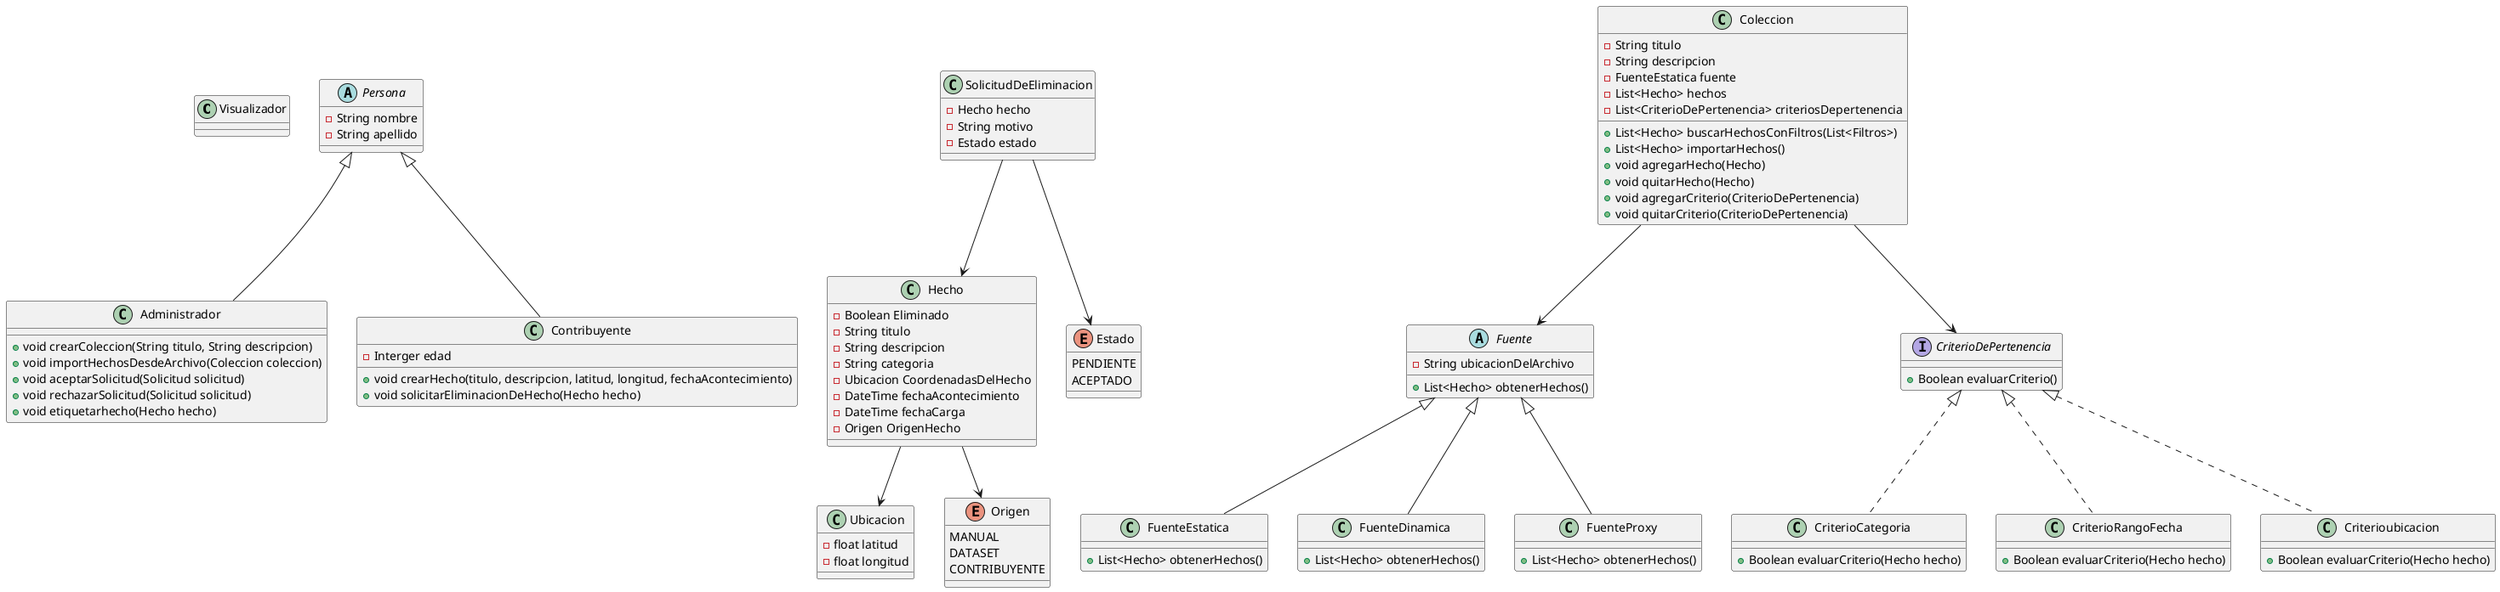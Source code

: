 @startuml
class Visualizador

abstract class Persona{
    - String nombre
    - String apellido
}

class Administrador extends Persona{
    + void crearColeccion(String titulo, String descripcion)
    + void importHechosDesdeArchivo(Coleccion coleccion)
    + void aceptarSolicitud(Solicitud solicitud)
    + void rechazarSolicitud(Solicitud solicitud)
    + void etiquetarhecho(Hecho hecho)
}

class Contribuyente extends Persona{
    - Interger edad
    + void crearHecho(titulo, descripcion, latitud, longitud, fechaAcontecimiento)
    + void solicitarEliminacionDeHecho(Hecho hecho)
}

class Hecho{
    - Boolean Eliminado
    - String titulo
    - String descripcion
    - String categoria
    - Ubicacion CoordenadasDelHecho
    - DateTime fechaAcontecimiento
    - DateTime fechaCarga
    - Origen OrigenHecho
}

class Ubicacion{
    - float latitud
    - float longitud
}

enum Origen {
    MANUAL
    DATASET
    CONTRIBUYENTE
}

class Coleccion{
    - String titulo
    - String descripcion
    - FuenteEstatica fuente
    - List<Hecho> hechos
    - List<CriterioDePertenencia> criteriosDepertenencia
    + List<Hecho> buscarHechosConFiltros(List<Filtros>)
    + List<Hecho> importarHechos()
    + void agregarHecho(Hecho)
    + void quitarHecho(Hecho)
    + void agregarCriterio(CriterioDePertenencia)
    + void quitarCriterio(CriterioDePertenencia)
}

abstract class Fuente{
    - String ubicacionDelArchivo
    + List<Hecho> obtenerHechos()
}

 class FuenteEstatica extends Fuente{
    + List<Hecho> obtenerHechos()
}

 class FuenteDinamica extends Fuente{
    + List<Hecho> obtenerHechos()
}

 class FuenteProxy extends Fuente{
    + List<Hecho> obtenerHechos()
}

interface CriterioDePertenencia{
    + Boolean evaluarCriterio()
}

class CriterioCategoria implements  CriterioDePertenencia{
    + Boolean evaluarCriterio(Hecho hecho)
}

class CriterioRangoFecha implements  CriterioDePertenencia{
    + Boolean evaluarCriterio(Hecho hecho)
}

class Criterioubicacion implements  CriterioDePertenencia{
    + Boolean evaluarCriterio(Hecho hecho)
}

class SolicitudDeEliminacion{
    - Hecho hecho
    - String motivo
    - Estado estado
}

enum Estado{
    PENDIENTE
    ACEPTADO
}

Coleccion --> CriterioDePertenencia
Coleccion --> Fuente
Hecho --> Origen
Hecho --> Ubicacion
SolicitudDeEliminacion --> Hecho
SolicitudDeEliminacion --> Estado


@enduml